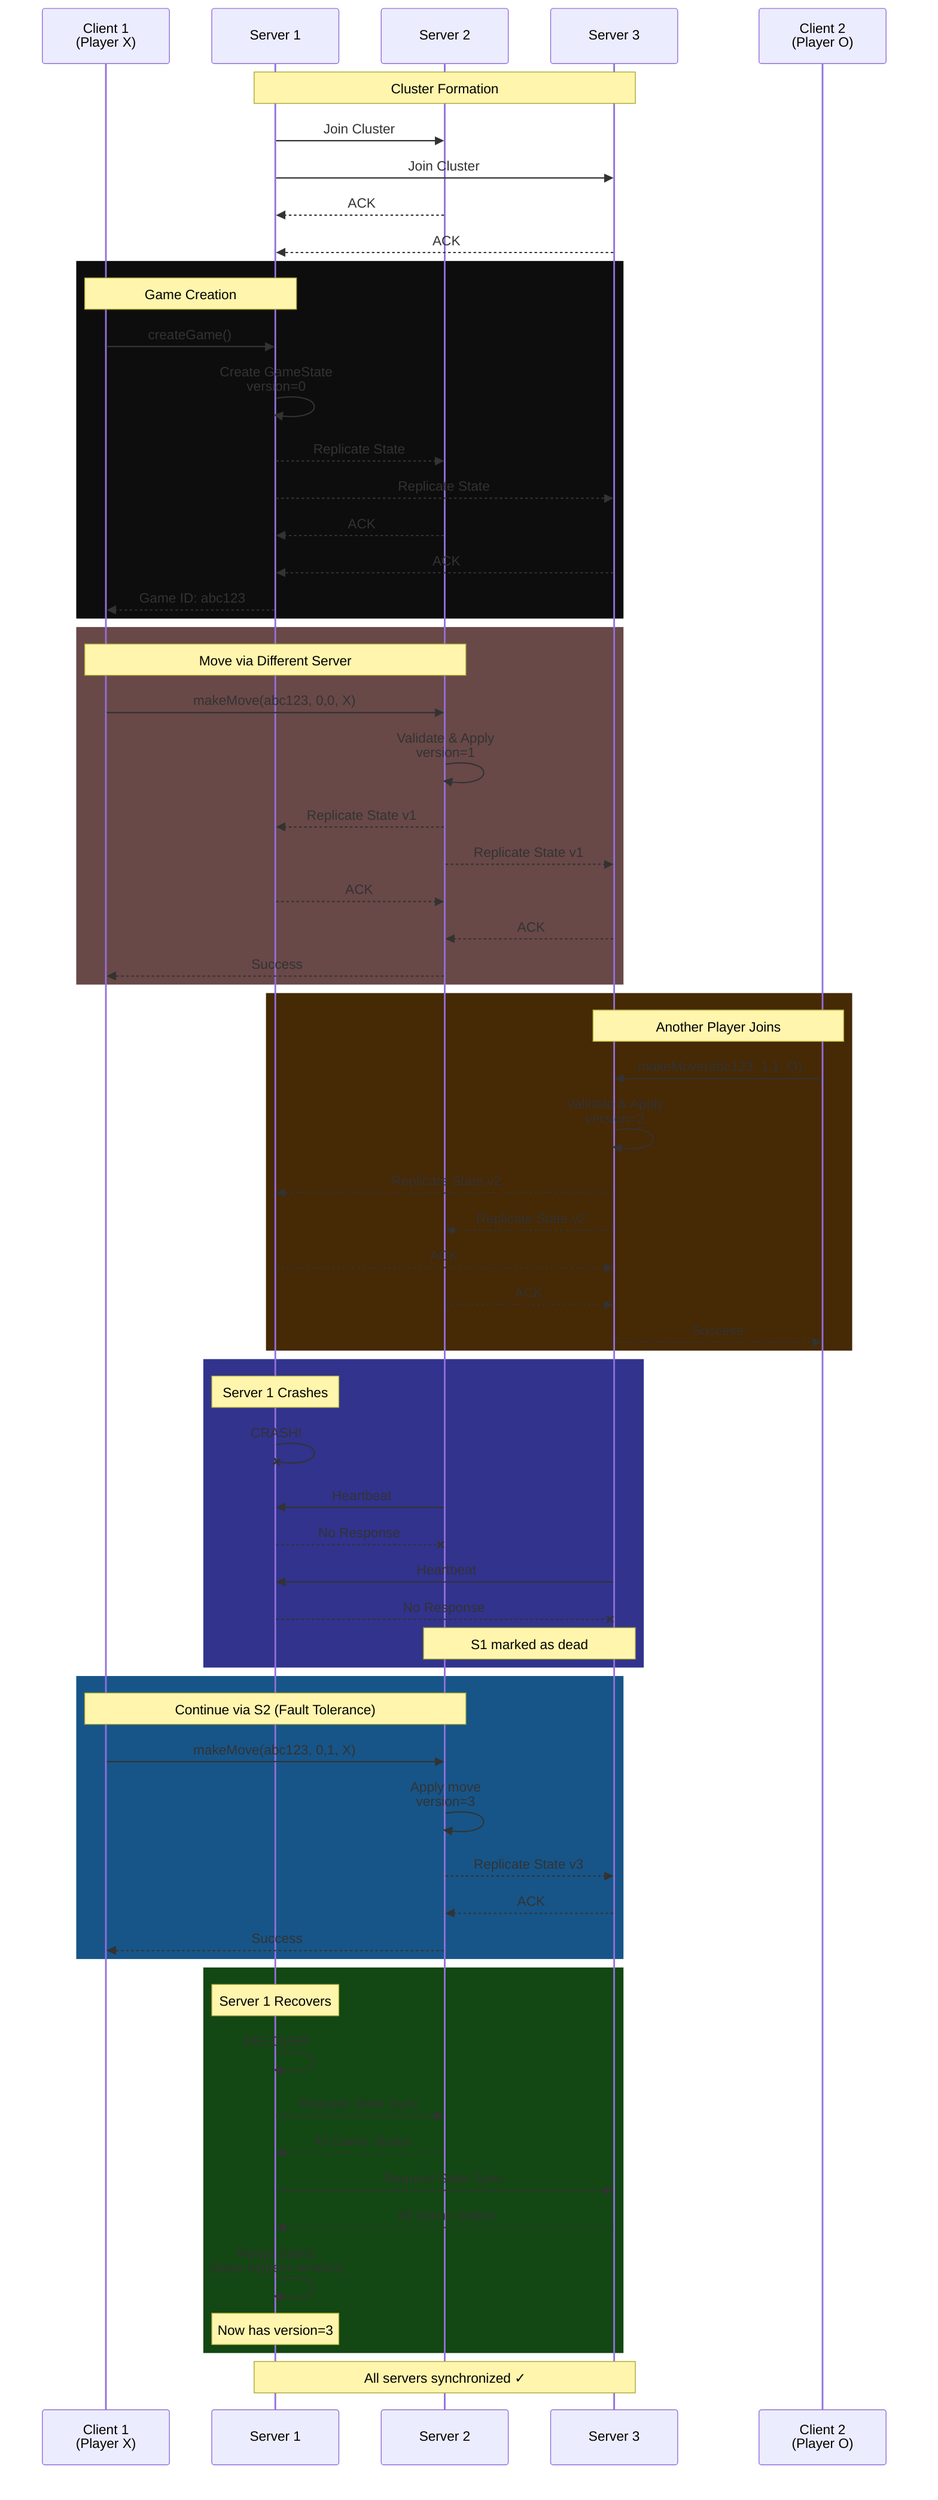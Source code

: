 sequenceDiagram
    participant C1 as Client 1<br/>(Player X)
    participant S1 as Server 1
    participant S2 as Server 2
    participant S3 as Server 3
    participant C2 as Client 2<br/>(Player O)
    
    Note over S1,S3: Cluster Formation
    S1->>S2: Join Cluster
    S1->>S3: Join Cluster
    S2-->>S1: ACK
    S3-->>S1: ACK
    
    rect rgba(14, 13, 13, 1)
        Note over C1,S1: Game Creation
        C1->>S1: createGame()
        S1->>S1: Create GameState<br/>version=0
        S1-->>S2: Replicate State
        S1-->>S3: Replicate State
        S2-->>S1: ACK
        S3-->>S1: ACK
        S1-->>C1: Game ID: abc123
    end
    
    rect rgba(105, 72, 72, 1)
        Note over C1,S2: Move via Different Server
        C1->>S2: makeMove(abc123, 0,0, X)
        S2->>S2: Validate & Apply<br/>version=1
        S2-->>S1: Replicate State v1
        S2-->>S3: Replicate State v1
        S1-->>S2: ACK
        S3-->>S2: ACK
        S2-->>C1: Success
    end
    
    rect rgba(70, 41, 5, 1)
        Note over C2,S3: Another Player Joins
        C2->>S3: makeMove(abc123, 1,1, O)
        S3->>S3: Validate & Apply<br/>version=2
        S3-->>S1: Replicate State v2
        S3-->>S2: Replicate State v2
        S1-->>S3: ACK
        S2-->>S3: ACK
        S3-->>C2: Success
    end
    
    rect rgba(49, 51, 141, 1)
        Note over S1: Server 1 Crashes
        S1-xS1: CRASH!
        S2->>S1: Heartbeat
        S1--xS2: No Response
        S3->>S1: Heartbeat
        S1--xS3: No Response
        Note over S2,S3: S1 marked as dead
    end
    
    rect rgba(23, 85, 136, 1)
        Note over C1,S2: Continue via S2 (Fault Tolerance)
        C1->>S2: makeMove(abc123, 0,1, X)
        S2->>S2: Apply move<br/>version=3
        S2-->>S3: Replicate State v3
        S3-->>S2: ACK
        S2-->>C1: Success
    end
    
    rect rgba(19, 71, 19, 1)
        Note over S1: Server 1 Recovers
        S1->>S1: RECOVER
        S1->>S2: Request State Sync
        S2-->>S1: All Game States
        S1->>S3: Request State Sync
        S3-->>S1: All Game States
        S1->>S1: Merge States<br/>(keep highest version)
        Note over S1: Now has version=3
    end
    
    Note over S1,S3: All servers synchronized ✓
